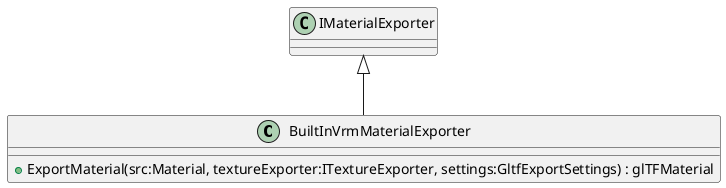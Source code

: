 @startuml
class BuiltInVrmMaterialExporter {
    + ExportMaterial(src:Material, textureExporter:ITextureExporter, settings:GltfExportSettings) : glTFMaterial
}
IMaterialExporter <|-- BuiltInVrmMaterialExporter
@enduml

